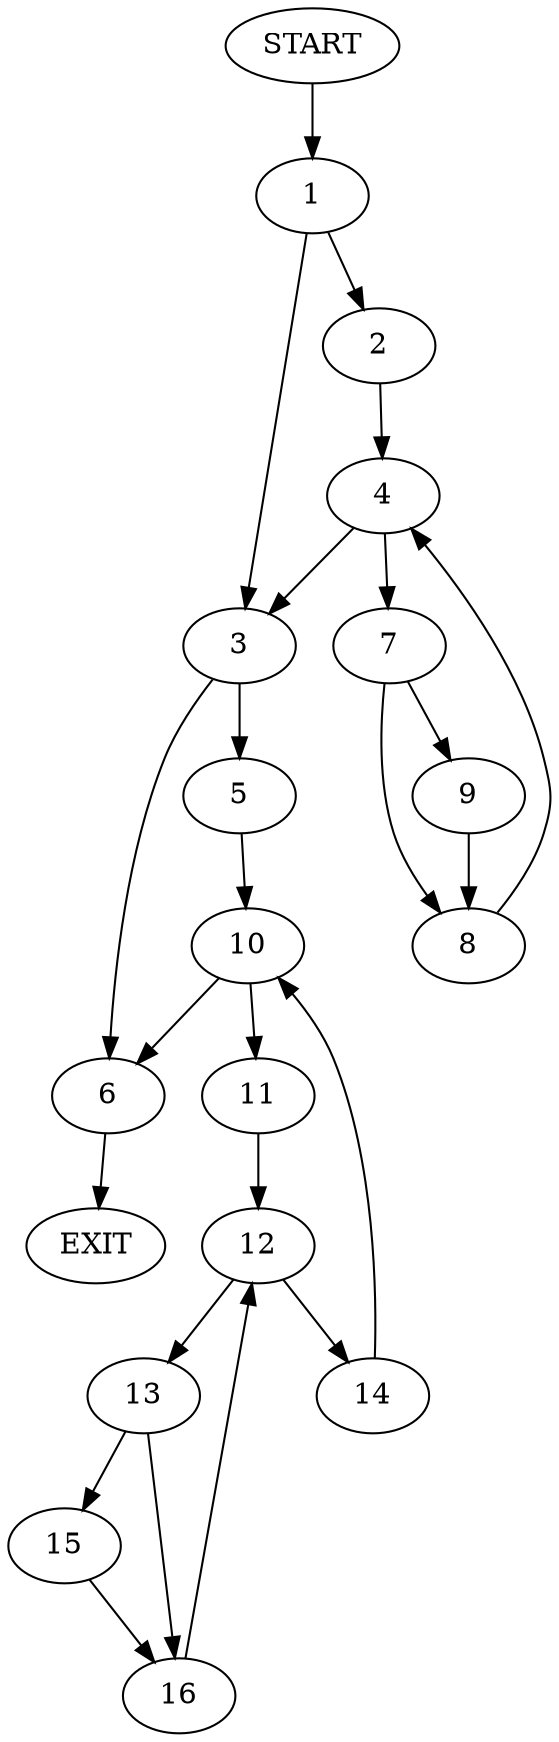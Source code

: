 digraph {
0 [label="START"]
17 [label="EXIT"]
0 -> 1
1 -> 2
1 -> 3
2 -> 4
3 -> 5
3 -> 6
4 -> 7
4 -> 3
7 -> 8
7 -> 9
9 -> 8
8 -> 4
6 -> 17
5 -> 10
10 -> 11
10 -> 6
11 -> 12
12 -> 13
12 -> 14
14 -> 10
13 -> 15
13 -> 16
16 -> 12
15 -> 16
}
